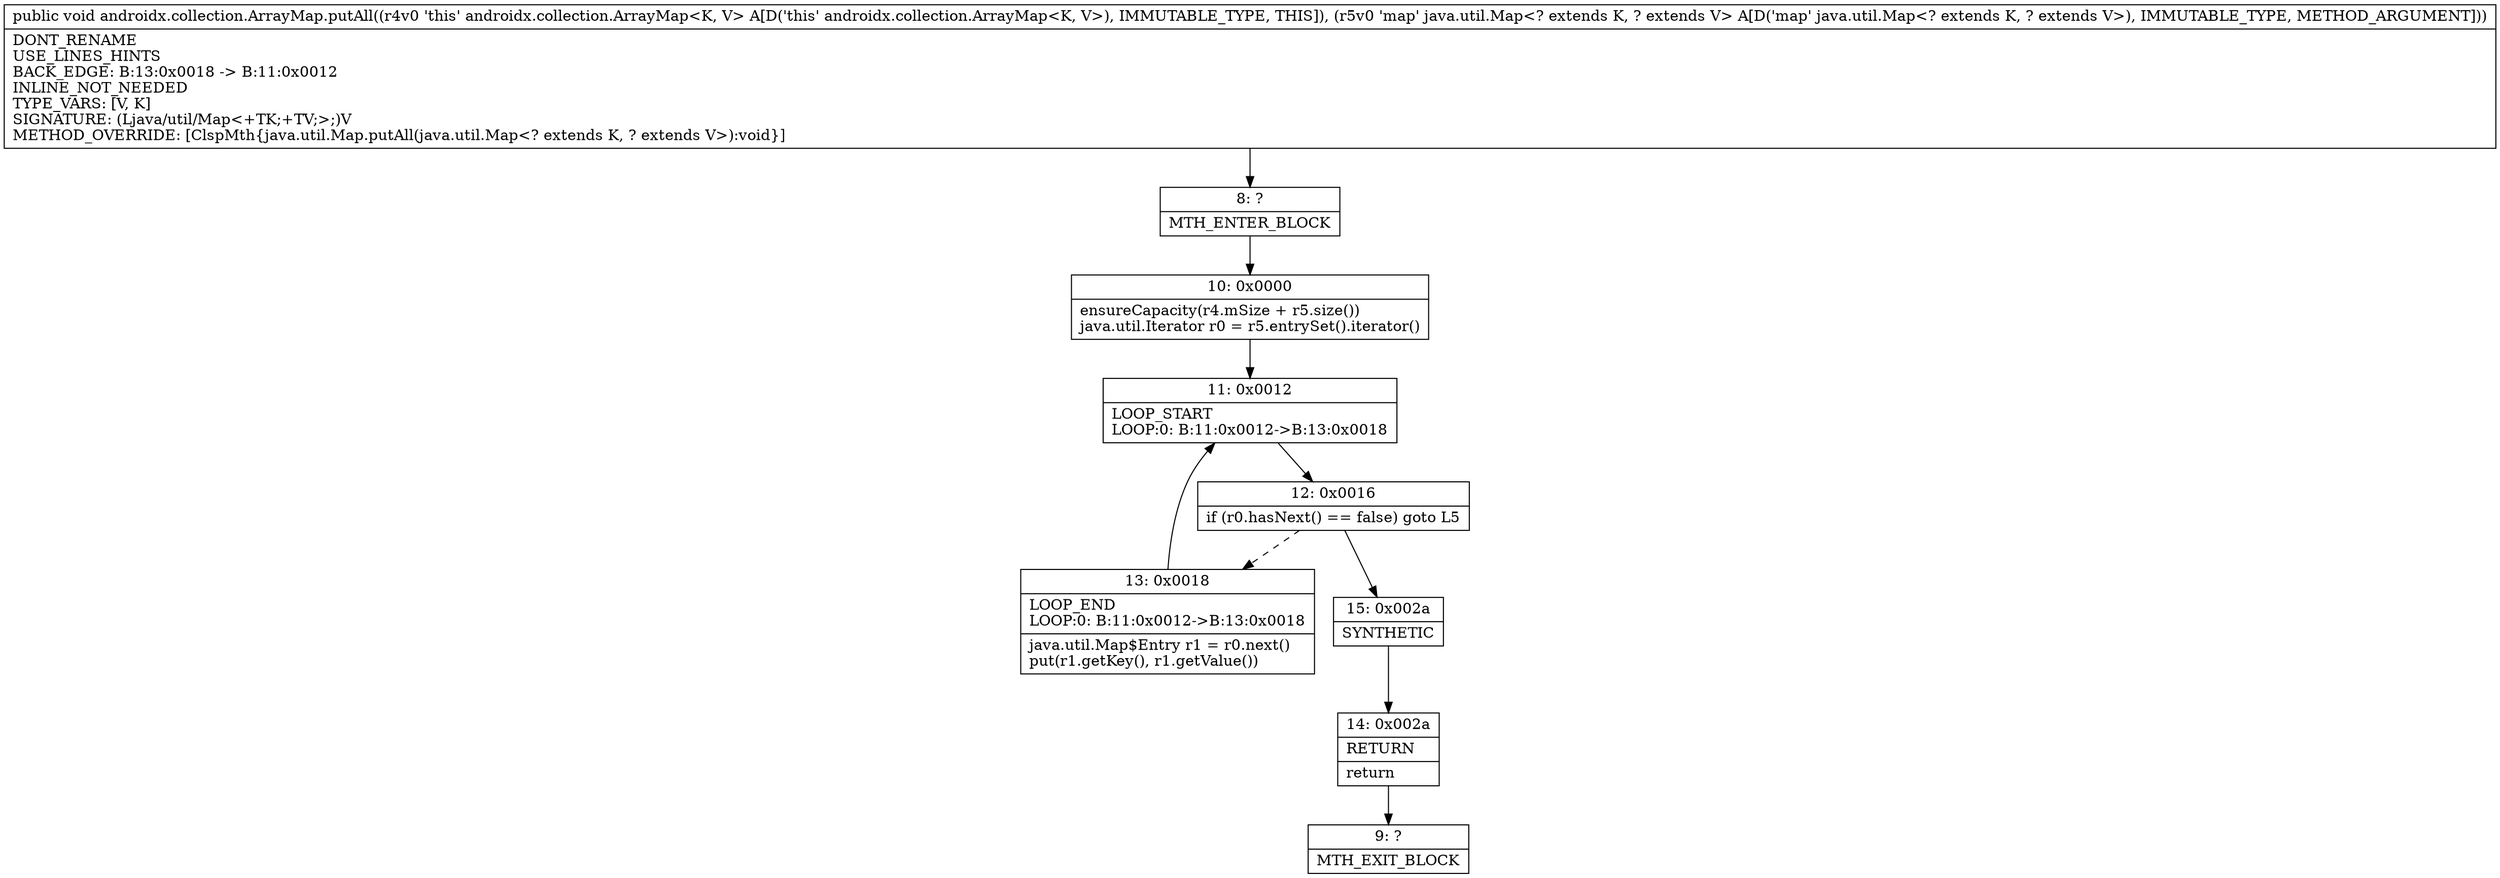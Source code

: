 digraph "CFG forandroidx.collection.ArrayMap.putAll(Ljava\/util\/Map;)V" {
Node_8 [shape=record,label="{8\:\ ?|MTH_ENTER_BLOCK\l}"];
Node_10 [shape=record,label="{10\:\ 0x0000|ensureCapacity(r4.mSize + r5.size())\ljava.util.Iterator r0 = r5.entrySet().iterator()\l}"];
Node_11 [shape=record,label="{11\:\ 0x0012|LOOP_START\lLOOP:0: B:11:0x0012\-\>B:13:0x0018\l}"];
Node_12 [shape=record,label="{12\:\ 0x0016|if (r0.hasNext() == false) goto L5\l}"];
Node_13 [shape=record,label="{13\:\ 0x0018|LOOP_END\lLOOP:0: B:11:0x0012\-\>B:13:0x0018\l|java.util.Map$Entry r1 = r0.next()\lput(r1.getKey(), r1.getValue())\l}"];
Node_15 [shape=record,label="{15\:\ 0x002a|SYNTHETIC\l}"];
Node_14 [shape=record,label="{14\:\ 0x002a|RETURN\l|return\l}"];
Node_9 [shape=record,label="{9\:\ ?|MTH_EXIT_BLOCK\l}"];
MethodNode[shape=record,label="{public void androidx.collection.ArrayMap.putAll((r4v0 'this' androidx.collection.ArrayMap\<K, V\> A[D('this' androidx.collection.ArrayMap\<K, V\>), IMMUTABLE_TYPE, THIS]), (r5v0 'map' java.util.Map\<? extends K, ? extends V\> A[D('map' java.util.Map\<? extends K, ? extends V\>), IMMUTABLE_TYPE, METHOD_ARGUMENT]))  | DONT_RENAME\lUSE_LINES_HINTS\lBACK_EDGE: B:13:0x0018 \-\> B:11:0x0012\lINLINE_NOT_NEEDED\lTYPE_VARS: [V, K]\lSIGNATURE: (Ljava\/util\/Map\<+TK;+TV;\>;)V\lMETHOD_OVERRIDE: [ClspMth\{java.util.Map.putAll(java.util.Map\<? extends K, ? extends V\>):void\}]\l}"];
MethodNode -> Node_8;Node_8 -> Node_10;
Node_10 -> Node_11;
Node_11 -> Node_12;
Node_12 -> Node_13[style=dashed];
Node_12 -> Node_15;
Node_13 -> Node_11;
Node_15 -> Node_14;
Node_14 -> Node_9;
}


